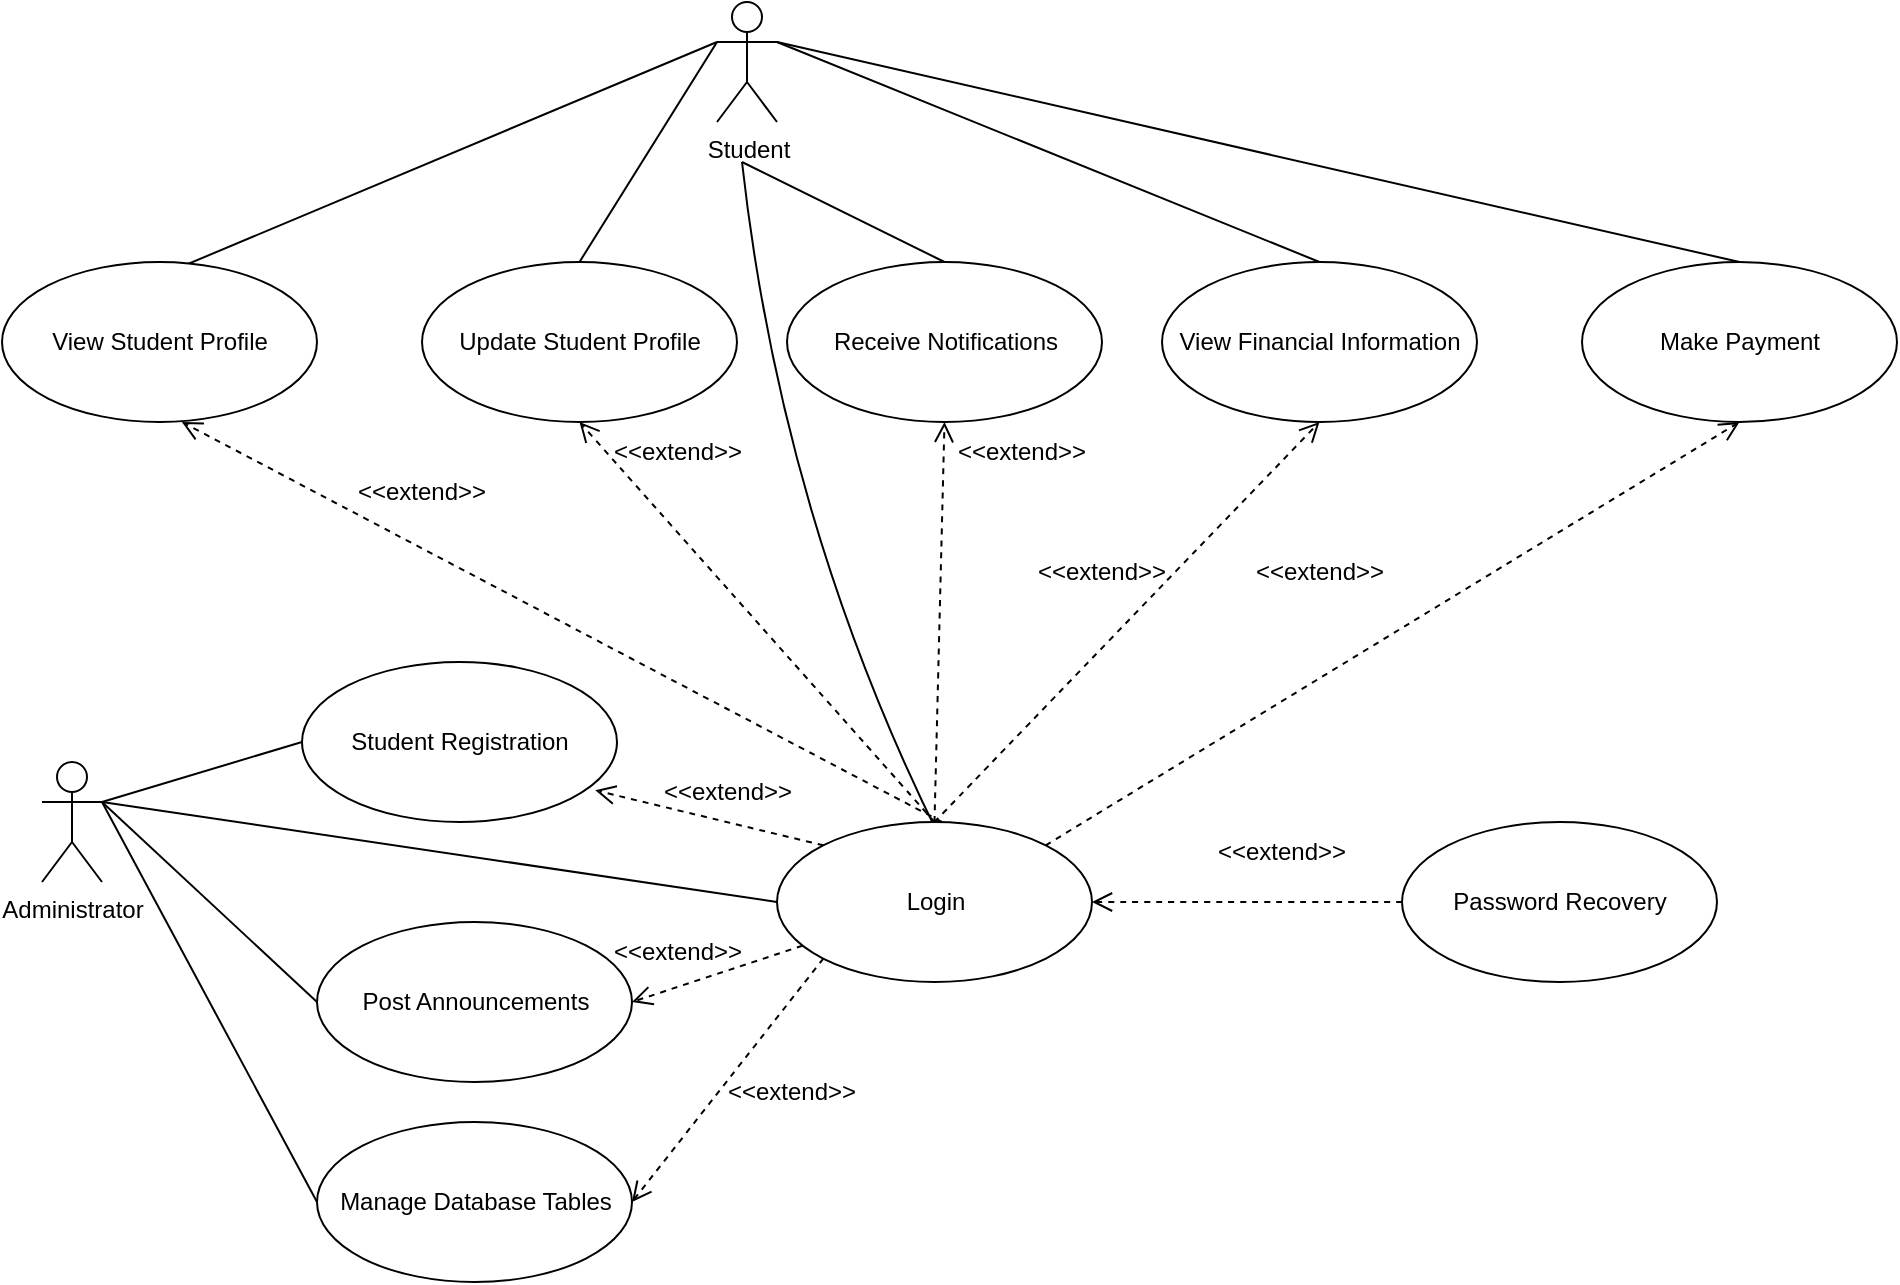 <mxfile version="28.2.8">
  <diagram name="Page-1" id="3ko4D0awMjVaXnexq7fm">
    <mxGraphModel dx="837" dy="509" grid="1" gridSize="10" guides="1" tooltips="1" connect="1" arrows="1" fold="1" page="1" pageScale="1" pageWidth="850" pageHeight="1100" math="0" shadow="0">
      <root>
        <mxCell id="0" />
        <mxCell id="1" parent="0" />
        <mxCell id="zpxudrFcBU-MMzCYJGep-6" style="edgeStyle=none;curved=1;rounded=0;orthogonalLoop=1;jettySize=auto;html=1;entryX=0.5;entryY=0;entryDx=0;entryDy=0;fontSize=12;startSize=8;endSize=8;endArrow=none;endFill=0;exitX=1;exitY=0.333;exitDx=0;exitDy=0;exitPerimeter=0;" parent="1" source="ZmAE418go0qRpAvOEASp-1" target="zpxudrFcBU-MMzCYJGep-8" edge="1">
          <mxGeometry relative="1" as="geometry">
            <mxPoint x="290" y="280" as="targetPoint" />
          </mxGeometry>
        </mxCell>
        <mxCell id="zpxudrFcBU-MMzCYJGep-12" style="edgeStyle=none;curved=1;rounded=0;orthogonalLoop=1;jettySize=auto;html=1;entryX=0;entryY=0.5;entryDx=0;entryDy=0;fontSize=12;startSize=8;endSize=8;endArrow=none;endFill=0;exitX=0;exitY=0.333;exitDx=0;exitDy=0;exitPerimeter=0;" parent="1" source="ZmAE418go0qRpAvOEASp-1" target="zpxudrFcBU-MMzCYJGep-9" edge="1">
          <mxGeometry relative="1" as="geometry" />
        </mxCell>
        <mxCell id="zpxudrFcBU-MMzCYJGep-16" style="edgeStyle=none;curved=1;rounded=0;orthogonalLoop=1;jettySize=auto;html=1;exitX=1;exitY=0.333;exitDx=0;exitDy=0;exitPerimeter=0;entryX=0.5;entryY=0;entryDx=0;entryDy=0;fontSize=12;startSize=8;endSize=8;endArrow=none;endFill=0;" parent="1" source="ZmAE418go0qRpAvOEASp-1" target="zpxudrFcBU-MMzCYJGep-10" edge="1">
          <mxGeometry relative="1" as="geometry" />
        </mxCell>
        <mxCell id="zpxudrFcBU-MMzCYJGep-18" style="edgeStyle=none;curved=1;rounded=0;orthogonalLoop=1;jettySize=auto;html=1;fontSize=12;startSize=8;endSize=8;endArrow=none;endFill=0;" parent="1" edge="1">
          <mxGeometry relative="1" as="geometry">
            <mxPoint x="370" y="90" as="sourcePoint" />
            <mxPoint x="470" y="430" as="targetPoint" />
            <Array as="points">
              <mxPoint x="390" y="270" />
            </Array>
          </mxGeometry>
        </mxCell>
        <mxCell id="zpxudrFcBU-MMzCYJGep-32" style="edgeStyle=none;curved=1;rounded=0;orthogonalLoop=1;jettySize=auto;html=1;exitX=0;exitY=0.333;exitDx=0;exitDy=0;exitPerimeter=0;entryX=0.5;entryY=0;entryDx=0;entryDy=0;fontSize=12;startSize=8;endSize=8;endArrow=none;endFill=0;" parent="1" source="ZmAE418go0qRpAvOEASp-1" target="zpxudrFcBU-MMzCYJGep-28" edge="1">
          <mxGeometry relative="1" as="geometry" />
        </mxCell>
        <mxCell id="ZmAE418go0qRpAvOEASp-1" value="Student" style="shape=umlActor;verticalLabelPosition=bottom;verticalAlign=top;html=1;outlineConnect=0;" parent="1" vertex="1">
          <mxGeometry x="357.5" y="10" width="30" height="60" as="geometry" />
        </mxCell>
        <mxCell id="zpxudrFcBU-MMzCYJGep-19" style="edgeStyle=none;curved=1;rounded=0;orthogonalLoop=1;jettySize=auto;html=1;exitX=1;exitY=0.333;exitDx=0;exitDy=0;exitPerimeter=0;entryX=0;entryY=0.5;entryDx=0;entryDy=0;fontSize=12;startSize=8;endSize=8;endArrow=none;endFill=0;" parent="1" source="ZmAE418go0qRpAvOEASp-2" target="zpxudrFcBU-MMzCYJGep-15" edge="1">
          <mxGeometry relative="1" as="geometry" />
        </mxCell>
        <mxCell id="zpxudrFcBU-MMzCYJGep-34" style="edgeStyle=none;curved=1;rounded=0;orthogonalLoop=1;jettySize=auto;html=1;exitX=1;exitY=0.333;exitDx=0;exitDy=0;exitPerimeter=0;entryX=0;entryY=0.5;entryDx=0;entryDy=0;fontSize=12;startSize=8;endSize=8;endArrow=none;endFill=0;" parent="1" source="ZmAE418go0qRpAvOEASp-2" target="zpxudrFcBU-MMzCYJGep-26" edge="1">
          <mxGeometry relative="1" as="geometry" />
        </mxCell>
        <mxCell id="zpxudrFcBU-MMzCYJGep-35" style="edgeStyle=none;curved=1;rounded=0;orthogonalLoop=1;jettySize=auto;html=1;exitX=1;exitY=0.333;exitDx=0;exitDy=0;exitPerimeter=0;entryX=0;entryY=0.5;entryDx=0;entryDy=0;fontSize=12;startSize=8;endSize=8;endArrow=none;endFill=0;" parent="1" source="ZmAE418go0qRpAvOEASp-2" target="zpxudrFcBU-MMzCYJGep-27" edge="1">
          <mxGeometry relative="1" as="geometry" />
        </mxCell>
        <mxCell id="zpxudrFcBU-MMzCYJGep-36" style="edgeStyle=none;curved=1;rounded=0;orthogonalLoop=1;jettySize=auto;html=1;entryX=0;entryY=0.5;entryDx=0;entryDy=0;fontSize=12;startSize=8;endSize=8;endArrow=none;endFill=0;" parent="1" target="zpxudrFcBU-MMzCYJGep-29" edge="1">
          <mxGeometry relative="1" as="geometry">
            <mxPoint x="50" y="410" as="sourcePoint" />
          </mxGeometry>
        </mxCell>
        <mxCell id="ZmAE418go0qRpAvOEASp-2" value="Administrator" style="shape=umlActor;verticalLabelPosition=bottom;verticalAlign=top;html=1;outlineConnect=0;" parent="1" vertex="1">
          <mxGeometry x="20" y="390" width="30" height="60" as="geometry" />
        </mxCell>
        <mxCell id="zpxudrFcBU-MMzCYJGep-1" value="Receive Notifications" style="ellipse;whiteSpace=wrap;html=1;" parent="1" vertex="1">
          <mxGeometry x="392.5" y="140" width="157.5" height="80" as="geometry" />
        </mxCell>
        <mxCell id="zpxudrFcBU-MMzCYJGep-8" value="Make Payment" style="ellipse;whiteSpace=wrap;html=1;" parent="1" vertex="1">
          <mxGeometry x="790" y="140" width="157.5" height="80" as="geometry" />
        </mxCell>
        <mxCell id="zpxudrFcBU-MMzCYJGep-9" value="View Student Profile" style="ellipse;whiteSpace=wrap;html=1;" parent="1" vertex="1">
          <mxGeometry y="140" width="157.5" height="80" as="geometry" />
        </mxCell>
        <mxCell id="zpxudrFcBU-MMzCYJGep-10" value="View Financial Information" style="ellipse;whiteSpace=wrap;html=1;" parent="1" vertex="1">
          <mxGeometry x="580" y="140" width="157.5" height="80" as="geometry" />
        </mxCell>
        <mxCell id="zpxudrFcBU-MMzCYJGep-15" value="Login" style="ellipse;whiteSpace=wrap;html=1;" parent="1" vertex="1">
          <mxGeometry x="387.5" y="420" width="157.5" height="80" as="geometry" />
        </mxCell>
        <mxCell id="zpxudrFcBU-MMzCYJGep-22" style="edgeStyle=none;curved=1;rounded=0;orthogonalLoop=1;jettySize=auto;html=1;fontSize=12;startSize=8;endSize=8;dashed=1;endArrow=open;endFill=0;entryX=1;entryY=0.5;entryDx=0;entryDy=0;" parent="1" source="zpxudrFcBU-MMzCYJGep-20" target="zpxudrFcBU-MMzCYJGep-15" edge="1">
          <mxGeometry relative="1" as="geometry">
            <mxPoint x="540" y="460" as="targetPoint" />
          </mxGeometry>
        </mxCell>
        <mxCell id="zpxudrFcBU-MMzCYJGep-20" value="Password Recovery" style="ellipse;whiteSpace=wrap;html=1;" parent="1" vertex="1">
          <mxGeometry x="700" y="420" width="157.5" height="80" as="geometry" />
        </mxCell>
        <mxCell id="zpxudrFcBU-MMzCYJGep-26" value="Student Registration" style="ellipse;whiteSpace=wrap;html=1;" parent="1" vertex="1">
          <mxGeometry x="150" y="340" width="157.5" height="80" as="geometry" />
        </mxCell>
        <mxCell id="zpxudrFcBU-MMzCYJGep-27" value="Manage Database Tables" style="ellipse;whiteSpace=wrap;html=1;" parent="1" vertex="1">
          <mxGeometry x="157.5" y="570" width="157.5" height="80" as="geometry" />
        </mxCell>
        <mxCell id="zpxudrFcBU-MMzCYJGep-28" value="Update Student Profile" style="ellipse;whiteSpace=wrap;html=1;" parent="1" vertex="1">
          <mxGeometry x="210" y="140" width="157.5" height="80" as="geometry" />
        </mxCell>
        <mxCell id="zpxudrFcBU-MMzCYJGep-29" value="Post Announcements" style="ellipse;whiteSpace=wrap;html=1;" parent="1" vertex="1">
          <mxGeometry x="157.5" y="470" width="157.5" height="80" as="geometry" />
        </mxCell>
        <mxCell id="Gy4dSIsxVLy0F7bwYm_L-1" value="" style="endArrow=none;html=1;rounded=0;exitX=0.5;exitY=0;exitDx=0;exitDy=0;" parent="1" source="zpxudrFcBU-MMzCYJGep-1" edge="1">
          <mxGeometry width="50" height="50" relative="1" as="geometry">
            <mxPoint x="470" y="180" as="sourcePoint" />
            <mxPoint x="370" y="90" as="targetPoint" />
          </mxGeometry>
        </mxCell>
        <mxCell id="Gy4dSIsxVLy0F7bwYm_L-2" style="edgeStyle=none;curved=1;rounded=0;orthogonalLoop=1;jettySize=auto;html=1;fontSize=12;startSize=8;endSize=8;dashed=1;endArrow=open;endFill=0;entryX=0.571;entryY=1;entryDx=0;entryDy=0;entryPerimeter=0;" parent="1" target="zpxudrFcBU-MMzCYJGep-9" edge="1">
          <mxGeometry relative="1" as="geometry">
            <mxPoint x="470" y="420" as="sourcePoint" />
            <mxPoint x="181.25" y="300" as="targetPoint" />
          </mxGeometry>
        </mxCell>
        <mxCell id="Gy4dSIsxVLy0F7bwYm_L-3" style="edgeStyle=none;curved=1;rounded=0;orthogonalLoop=1;jettySize=auto;html=1;fontSize=12;startSize=8;endSize=8;dashed=1;endArrow=open;endFill=0;exitX=0.5;exitY=0;exitDx=0;exitDy=0;entryX=0.5;entryY=1;entryDx=0;entryDy=0;" parent="1" source="zpxudrFcBU-MMzCYJGep-15" target="zpxudrFcBU-MMzCYJGep-28" edge="1">
          <mxGeometry relative="1" as="geometry">
            <mxPoint x="611" y="471" as="sourcePoint" />
            <mxPoint x="260" y="260" as="targetPoint" />
          </mxGeometry>
        </mxCell>
        <mxCell id="Gy4dSIsxVLy0F7bwYm_L-4" style="edgeStyle=none;curved=1;rounded=0;orthogonalLoop=1;jettySize=auto;html=1;fontSize=12;startSize=8;endSize=8;dashed=1;endArrow=open;endFill=0;exitX=0.5;exitY=0;exitDx=0;exitDy=0;entryX=0.5;entryY=1;entryDx=0;entryDy=0;" parent="1" source="zpxudrFcBU-MMzCYJGep-15" target="zpxudrFcBU-MMzCYJGep-1" edge="1">
          <mxGeometry relative="1" as="geometry">
            <mxPoint x="540" y="320" as="sourcePoint" />
            <mxPoint x="440" y="280" as="targetPoint" />
          </mxGeometry>
        </mxCell>
        <mxCell id="Gy4dSIsxVLy0F7bwYm_L-5" style="edgeStyle=none;curved=1;rounded=0;orthogonalLoop=1;jettySize=auto;html=1;fontSize=12;startSize=8;endSize=8;dashed=1;endArrow=open;endFill=0;exitX=0.5;exitY=0;exitDx=0;exitDy=0;entryX=0.5;entryY=1;entryDx=0;entryDy=0;" parent="1" source="zpxudrFcBU-MMzCYJGep-15" target="zpxudrFcBU-MMzCYJGep-10" edge="1">
          <mxGeometry relative="1" as="geometry">
            <mxPoint x="549" y="300" as="sourcePoint" />
            <mxPoint x="660" y="260" as="targetPoint" />
          </mxGeometry>
        </mxCell>
        <mxCell id="Gy4dSIsxVLy0F7bwYm_L-6" style="edgeStyle=none;curved=1;rounded=0;orthogonalLoop=1;jettySize=auto;html=1;fontSize=12;startSize=8;endSize=8;dashed=1;endArrow=open;endFill=0;exitX=1;exitY=0;exitDx=0;exitDy=0;entryX=0.5;entryY=1;entryDx=0;entryDy=0;" parent="1" source="zpxudrFcBU-MMzCYJGep-15" target="zpxudrFcBU-MMzCYJGep-8" edge="1">
          <mxGeometry relative="1" as="geometry">
            <mxPoint x="870" y="300" as="sourcePoint" />
            <mxPoint x="840" y="340" as="targetPoint" />
          </mxGeometry>
        </mxCell>
        <mxCell id="Gy4dSIsxVLy0F7bwYm_L-15" style="edgeStyle=none;curved=1;rounded=0;orthogonalLoop=1;jettySize=auto;html=1;fontSize=12;startSize=8;endSize=8;dashed=1;endArrow=open;endFill=0;exitX=0;exitY=0;exitDx=0;exitDy=0;entryX=0.931;entryY=0.802;entryDx=0;entryDy=0;entryPerimeter=0;" parent="1" source="zpxudrFcBU-MMzCYJGep-15" target="zpxudrFcBU-MMzCYJGep-26" edge="1">
          <mxGeometry relative="1" as="geometry">
            <mxPoint x="350" y="370" as="sourcePoint" />
            <mxPoint x="300" y="430" as="targetPoint" />
          </mxGeometry>
        </mxCell>
        <mxCell id="Gy4dSIsxVLy0F7bwYm_L-17" style="edgeStyle=none;curved=1;rounded=0;orthogonalLoop=1;jettySize=auto;html=1;entryX=1;entryY=0.5;entryDx=0;entryDy=0;fontSize=12;startSize=8;endSize=8;dashed=1;endArrow=open;endFill=0;exitX=0;exitY=1;exitDx=0;exitDy=0;" parent="1" source="zpxudrFcBU-MMzCYJGep-15" target="zpxudrFcBU-MMzCYJGep-27" edge="1">
          <mxGeometry relative="1" as="geometry">
            <mxPoint x="430" y="520" as="sourcePoint" />
            <mxPoint x="517" y="850" as="targetPoint" />
          </mxGeometry>
        </mxCell>
        <mxCell id="Gy4dSIsxVLy0F7bwYm_L-22" value="&amp;lt;&amp;lt;extend&amp;gt;&amp;gt;" style="text;html=1;whiteSpace=wrap;strokeColor=none;fillColor=none;align=center;verticalAlign=middle;rounded=0;rotation=0;" parent="1" vertex="1">
          <mxGeometry x="610" y="420" width="60" height="30" as="geometry" />
        </mxCell>
        <mxCell id="Hq-vUjxm7rfXs1AnxByT-1" value="&amp;lt;&amp;lt;extend&amp;gt;&amp;gt;" style="text;html=1;whiteSpace=wrap;strokeColor=none;fillColor=none;align=center;verticalAlign=middle;rounded=0;rotation=0;" vertex="1" parent="1">
          <mxGeometry x="628.75" y="280" width="60" height="30" as="geometry" />
        </mxCell>
        <mxCell id="Hq-vUjxm7rfXs1AnxByT-2" value="&amp;lt;&amp;lt;extend&amp;gt;&amp;gt;" style="text;html=1;whiteSpace=wrap;strokeColor=none;fillColor=none;align=center;verticalAlign=middle;rounded=0;rotation=0;" vertex="1" parent="1">
          <mxGeometry x="520" y="280" width="60" height="30" as="geometry" />
        </mxCell>
        <mxCell id="Hq-vUjxm7rfXs1AnxByT-3" value="&amp;lt;&amp;lt;extend&amp;gt;&amp;gt;" style="text;html=1;whiteSpace=wrap;strokeColor=none;fillColor=none;align=center;verticalAlign=middle;rounded=0;rotation=0;" vertex="1" parent="1">
          <mxGeometry x="480" y="220" width="60" height="30" as="geometry" />
        </mxCell>
        <mxCell id="Hq-vUjxm7rfXs1AnxByT-4" value="&amp;lt;&amp;lt;extend&amp;gt;&amp;gt;" style="text;html=1;whiteSpace=wrap;strokeColor=none;fillColor=none;align=center;verticalAlign=middle;rounded=0;rotation=0;" vertex="1" parent="1">
          <mxGeometry x="307.5" y="220" width="60" height="30" as="geometry" />
        </mxCell>
        <mxCell id="Hq-vUjxm7rfXs1AnxByT-5" value="&amp;lt;&amp;lt;extend&amp;gt;&amp;gt;" style="text;html=1;whiteSpace=wrap;strokeColor=none;fillColor=none;align=center;verticalAlign=middle;rounded=0;rotation=0;" vertex="1" parent="1">
          <mxGeometry x="180" y="240" width="60" height="30" as="geometry" />
        </mxCell>
        <mxCell id="Hq-vUjxm7rfXs1AnxByT-6" value="&amp;lt;&amp;lt;extend&amp;gt;&amp;gt;" style="text;html=1;whiteSpace=wrap;strokeColor=none;fillColor=none;align=center;verticalAlign=middle;rounded=0;rotation=0;" vertex="1" parent="1">
          <mxGeometry x="332.5" y="390" width="60" height="30" as="geometry" />
        </mxCell>
        <mxCell id="Hq-vUjxm7rfXs1AnxByT-7" value="&amp;lt;&amp;lt;extend&amp;gt;&amp;gt;" style="text;html=1;whiteSpace=wrap;strokeColor=none;fillColor=none;align=center;verticalAlign=middle;rounded=0;rotation=0;" vertex="1" parent="1">
          <mxGeometry x="365" y="540" width="60" height="30" as="geometry" />
        </mxCell>
        <mxCell id="Hq-vUjxm7rfXs1AnxByT-8" value="&amp;lt;&amp;lt;extend&amp;gt;&amp;gt;" style="text;html=1;whiteSpace=wrap;strokeColor=none;fillColor=none;align=center;verticalAlign=middle;rounded=0;rotation=0;" vertex="1" parent="1">
          <mxGeometry x="307.5" y="470" width="60" height="30" as="geometry" />
        </mxCell>
        <mxCell id="Hq-vUjxm7rfXs1AnxByT-9" style="edgeStyle=none;curved=1;rounded=0;orthogonalLoop=1;jettySize=auto;html=1;entryX=1;entryY=0.5;entryDx=0;entryDy=0;fontSize=12;startSize=8;endSize=8;dashed=1;endArrow=open;endFill=0;" edge="1" parent="1" source="zpxudrFcBU-MMzCYJGep-15" target="zpxudrFcBU-MMzCYJGep-29">
          <mxGeometry relative="1" as="geometry">
            <mxPoint x="486" y="540" as="sourcePoint" />
            <mxPoint x="390" y="662" as="targetPoint" />
          </mxGeometry>
        </mxCell>
      </root>
    </mxGraphModel>
  </diagram>
</mxfile>
